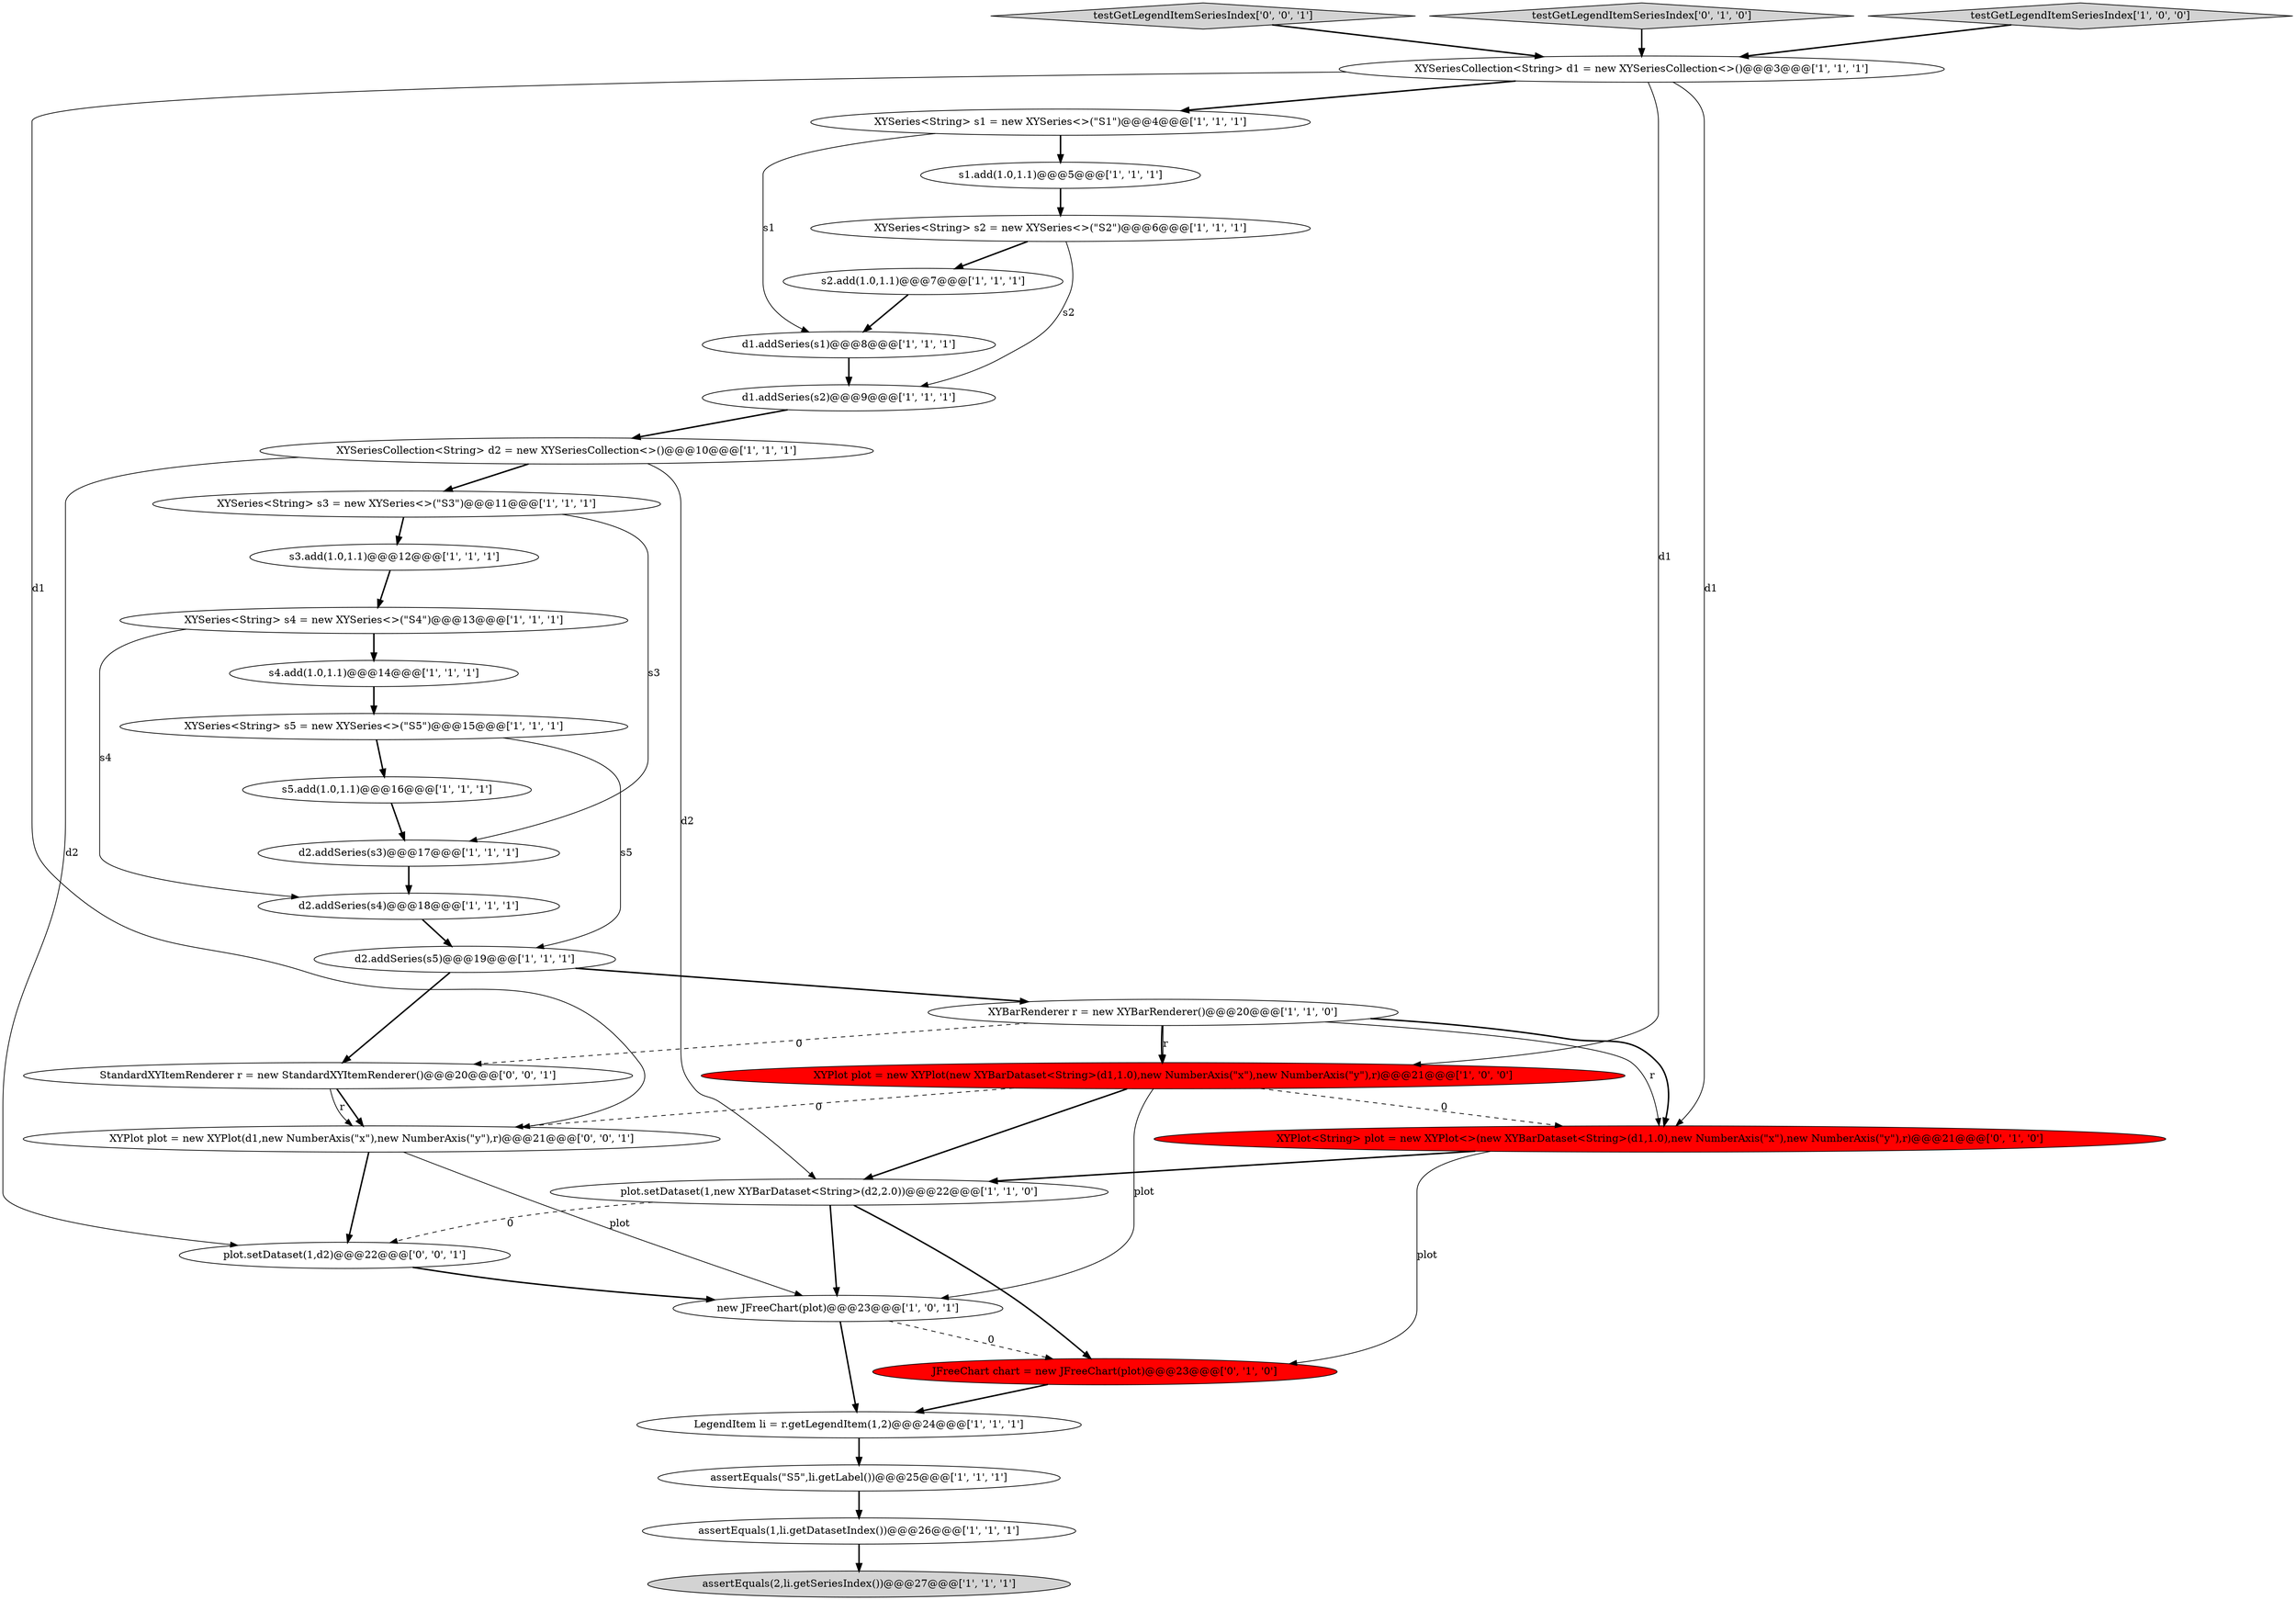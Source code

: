 digraph {
21 [style = filled, label = "d1.addSeries(s1)@@@8@@@['1', '1', '1']", fillcolor = white, shape = ellipse image = "AAA0AAABBB1BBB"];
23 [style = filled, label = "s1.add(1.0,1.1)@@@5@@@['1', '1', '1']", fillcolor = white, shape = ellipse image = "AAA0AAABBB1BBB"];
16 [style = filled, label = "d1.addSeries(s2)@@@9@@@['1', '1', '1']", fillcolor = white, shape = ellipse image = "AAA0AAABBB1BBB"];
13 [style = filled, label = "XYSeriesCollection<String> d2 = new XYSeriesCollection<>()@@@10@@@['1', '1', '1']", fillcolor = white, shape = ellipse image = "AAA0AAABBB1BBB"];
3 [style = filled, label = "d2.addSeries(s3)@@@17@@@['1', '1', '1']", fillcolor = white, shape = ellipse image = "AAA0AAABBB1BBB"];
19 [style = filled, label = "XYPlot plot = new XYPlot(new XYBarDataset<String>(d1,1.0),new NumberAxis(\"x\"),new NumberAxis(\"y\"),r)@@@21@@@['1', '0', '0']", fillcolor = red, shape = ellipse image = "AAA1AAABBB1BBB"];
2 [style = filled, label = "XYSeries<String> s2 = new XYSeries<>(\"S2\")@@@6@@@['1', '1', '1']", fillcolor = white, shape = ellipse image = "AAA0AAABBB1BBB"];
27 [style = filled, label = "XYPlot<String> plot = new XYPlot<>(new XYBarDataset<String>(d1,1.0),new NumberAxis(\"x\"),new NumberAxis(\"y\"),r)@@@21@@@['0', '1', '0']", fillcolor = red, shape = ellipse image = "AAA1AAABBB2BBB"];
24 [style = filled, label = "XYSeriesCollection<String> d1 = new XYSeriesCollection<>()@@@3@@@['1', '1', '1']", fillcolor = white, shape = ellipse image = "AAA0AAABBB1BBB"];
14 [style = filled, label = "d2.addSeries(s4)@@@18@@@['1', '1', '1']", fillcolor = white, shape = ellipse image = "AAA0AAABBB1BBB"];
20 [style = filled, label = "LegendItem li = r.getLegendItem(1,2)@@@24@@@['1', '1', '1']", fillcolor = white, shape = ellipse image = "AAA0AAABBB1BBB"];
30 [style = filled, label = "plot.setDataset(1,d2)@@@22@@@['0', '0', '1']", fillcolor = white, shape = ellipse image = "AAA0AAABBB3BBB"];
15 [style = filled, label = "XYSeries<String> s3 = new XYSeries<>(\"S3\")@@@11@@@['1', '1', '1']", fillcolor = white, shape = ellipse image = "AAA0AAABBB1BBB"];
9 [style = filled, label = "XYSeries<String> s4 = new XYSeries<>(\"S4\")@@@13@@@['1', '1', '1']", fillcolor = white, shape = ellipse image = "AAA0AAABBB1BBB"];
4 [style = filled, label = "d2.addSeries(s5)@@@19@@@['1', '1', '1']", fillcolor = white, shape = ellipse image = "AAA0AAABBB1BBB"];
22 [style = filled, label = "assertEquals(\"S5\",li.getLabel())@@@25@@@['1', '1', '1']", fillcolor = white, shape = ellipse image = "AAA0AAABBB1BBB"];
31 [style = filled, label = "testGetLegendItemSeriesIndex['0', '0', '1']", fillcolor = lightgray, shape = diamond image = "AAA0AAABBB3BBB"];
17 [style = filled, label = "plot.setDataset(1,new XYBarDataset<String>(d2,2.0))@@@22@@@['1', '1', '0']", fillcolor = white, shape = ellipse image = "AAA0AAABBB1BBB"];
10 [style = filled, label = "new JFreeChart(plot)@@@23@@@['1', '0', '1']", fillcolor = white, shape = ellipse image = "AAA0AAABBB1BBB"];
28 [style = filled, label = "testGetLegendItemSeriesIndex['0', '1', '0']", fillcolor = lightgray, shape = diamond image = "AAA0AAABBB2BBB"];
6 [style = filled, label = "s5.add(1.0,1.1)@@@16@@@['1', '1', '1']", fillcolor = white, shape = ellipse image = "AAA0AAABBB1BBB"];
8 [style = filled, label = "testGetLegendItemSeriesIndex['1', '0', '0']", fillcolor = lightgray, shape = diamond image = "AAA0AAABBB1BBB"];
25 [style = filled, label = "XYSeries<String> s1 = new XYSeries<>(\"S1\")@@@4@@@['1', '1', '1']", fillcolor = white, shape = ellipse image = "AAA0AAABBB1BBB"];
18 [style = filled, label = "s3.add(1.0,1.1)@@@12@@@['1', '1', '1']", fillcolor = white, shape = ellipse image = "AAA0AAABBB1BBB"];
5 [style = filled, label = "assertEquals(2,li.getSeriesIndex())@@@27@@@['1', '1', '1']", fillcolor = lightgray, shape = ellipse image = "AAA0AAABBB1BBB"];
26 [style = filled, label = "JFreeChart chart = new JFreeChart(plot)@@@23@@@['0', '1', '0']", fillcolor = red, shape = ellipse image = "AAA1AAABBB2BBB"];
7 [style = filled, label = "XYBarRenderer r = new XYBarRenderer()@@@20@@@['1', '1', '0']", fillcolor = white, shape = ellipse image = "AAA0AAABBB1BBB"];
32 [style = filled, label = "StandardXYItemRenderer r = new StandardXYItemRenderer()@@@20@@@['0', '0', '1']", fillcolor = white, shape = ellipse image = "AAA0AAABBB3BBB"];
0 [style = filled, label = "XYSeries<String> s5 = new XYSeries<>(\"S5\")@@@15@@@['1', '1', '1']", fillcolor = white, shape = ellipse image = "AAA0AAABBB1BBB"];
1 [style = filled, label = "s4.add(1.0,1.1)@@@14@@@['1', '1', '1']", fillcolor = white, shape = ellipse image = "AAA0AAABBB1BBB"];
11 [style = filled, label = "assertEquals(1,li.getDatasetIndex())@@@26@@@['1', '1', '1']", fillcolor = white, shape = ellipse image = "AAA0AAABBB1BBB"];
29 [style = filled, label = "XYPlot plot = new XYPlot(d1,new NumberAxis(\"x\"),new NumberAxis(\"y\"),r)@@@21@@@['0', '0', '1']", fillcolor = white, shape = ellipse image = "AAA0AAABBB3BBB"];
12 [style = filled, label = "s2.add(1.0,1.1)@@@7@@@['1', '1', '1']", fillcolor = white, shape = ellipse image = "AAA0AAABBB1BBB"];
17->10 [style = bold, label=""];
6->3 [style = bold, label=""];
19->27 [style = dashed, label="0"];
16->13 [style = bold, label=""];
10->20 [style = bold, label=""];
17->26 [style = bold, label=""];
19->10 [style = solid, label="plot"];
2->16 [style = solid, label="s2"];
29->30 [style = bold, label=""];
0->6 [style = bold, label=""];
13->30 [style = solid, label="d2"];
25->23 [style = bold, label=""];
12->21 [style = bold, label=""];
31->24 [style = bold, label=""];
3->14 [style = bold, label=""];
7->19 [style = solid, label="r"];
19->29 [style = dashed, label="0"];
27->26 [style = solid, label="plot"];
1->0 [style = bold, label=""];
19->17 [style = bold, label=""];
7->27 [style = solid, label="r"];
15->18 [style = bold, label=""];
25->21 [style = solid, label="s1"];
4->7 [style = bold, label=""];
2->12 [style = bold, label=""];
24->27 [style = solid, label="d1"];
20->22 [style = bold, label=""];
32->29 [style = bold, label=""];
11->5 [style = bold, label=""];
10->26 [style = dashed, label="0"];
29->10 [style = solid, label="plot"];
32->29 [style = solid, label="r"];
24->19 [style = solid, label="d1"];
24->25 [style = bold, label=""];
18->9 [style = bold, label=""];
27->17 [style = bold, label=""];
7->27 [style = bold, label=""];
21->16 [style = bold, label=""];
28->24 [style = bold, label=""];
30->10 [style = bold, label=""];
15->3 [style = solid, label="s3"];
7->32 [style = dashed, label="0"];
9->14 [style = solid, label="s4"];
24->29 [style = solid, label="d1"];
23->2 [style = bold, label=""];
13->15 [style = bold, label=""];
9->1 [style = bold, label=""];
17->30 [style = dashed, label="0"];
7->19 [style = bold, label=""];
22->11 [style = bold, label=""];
0->4 [style = solid, label="s5"];
4->32 [style = bold, label=""];
26->20 [style = bold, label=""];
14->4 [style = bold, label=""];
13->17 [style = solid, label="d2"];
8->24 [style = bold, label=""];
}

